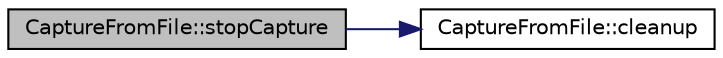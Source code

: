 digraph "CaptureFromFile::stopCapture"
{
 // INTERACTIVE_SVG=YES
  edge [fontname="Helvetica",fontsize="10",labelfontname="Helvetica",labelfontsize="10"];
  node [fontname="Helvetica",fontsize="10",shape=record];
  rankdir="LR";
  Node1 [label="CaptureFromFile::stopCapture",height=0.2,width=0.4,color="black", fillcolor="grey75", style="filled", fontcolor="black"];
  Node1 -> Node2 [color="midnightblue",fontsize="10",style="solid",fontname="Helvetica"];
  Node2 [label="CaptureFromFile::cleanup",height=0.2,width=0.4,color="black", fillcolor="white", style="filled",URL="$d7/d6f/class_capture_from_file.html#a1f6f03037805e8560d0ff610d1eddfe4"];
}
